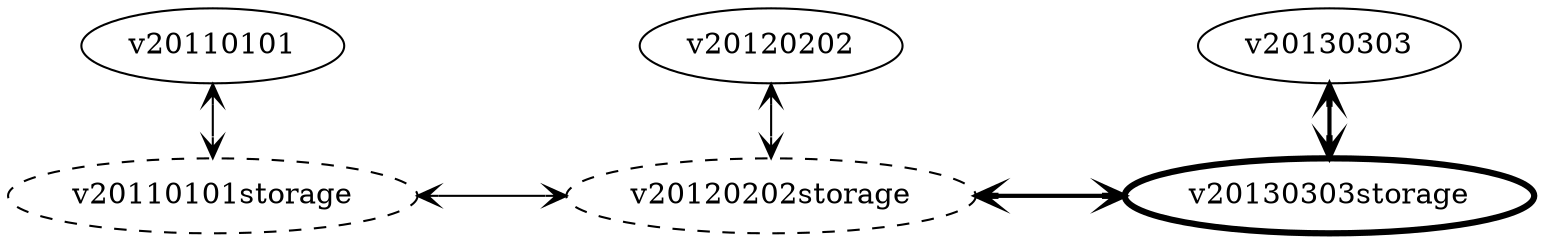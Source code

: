 graph G {
    nodesep="1"

    subgraph apiVersions {
        rank=same;
        label="API Versions";
        labelloc=t

        node [shape=ellipse, group=api];
        v20110101;
        v20120202;
        v20130303;
    }


    subgraph storageVersions {
        rank=same;

        node [shape=ellipse, penwidth=3];
        v20130303storage;

        node [shape=ellipse, style=dashed, penwidth=1, rankType=min, group=storage];
        v20110101storage;
        v20120202storage;
    }

    edge [arrowhead=vee, arrowtail=vee, dir=both];
    v20110101 -- v20110101storage;
    v20120202 -- v20120202storage;
    v20130303 -- v20130303storage [penwidth=2];

    edge [arrowhead=vee, arrowtail=vee, dir=both];
    v20110101storage -- v20120202storage;
    v20120202storage -- v20130303storage [penwidth=2];
}
